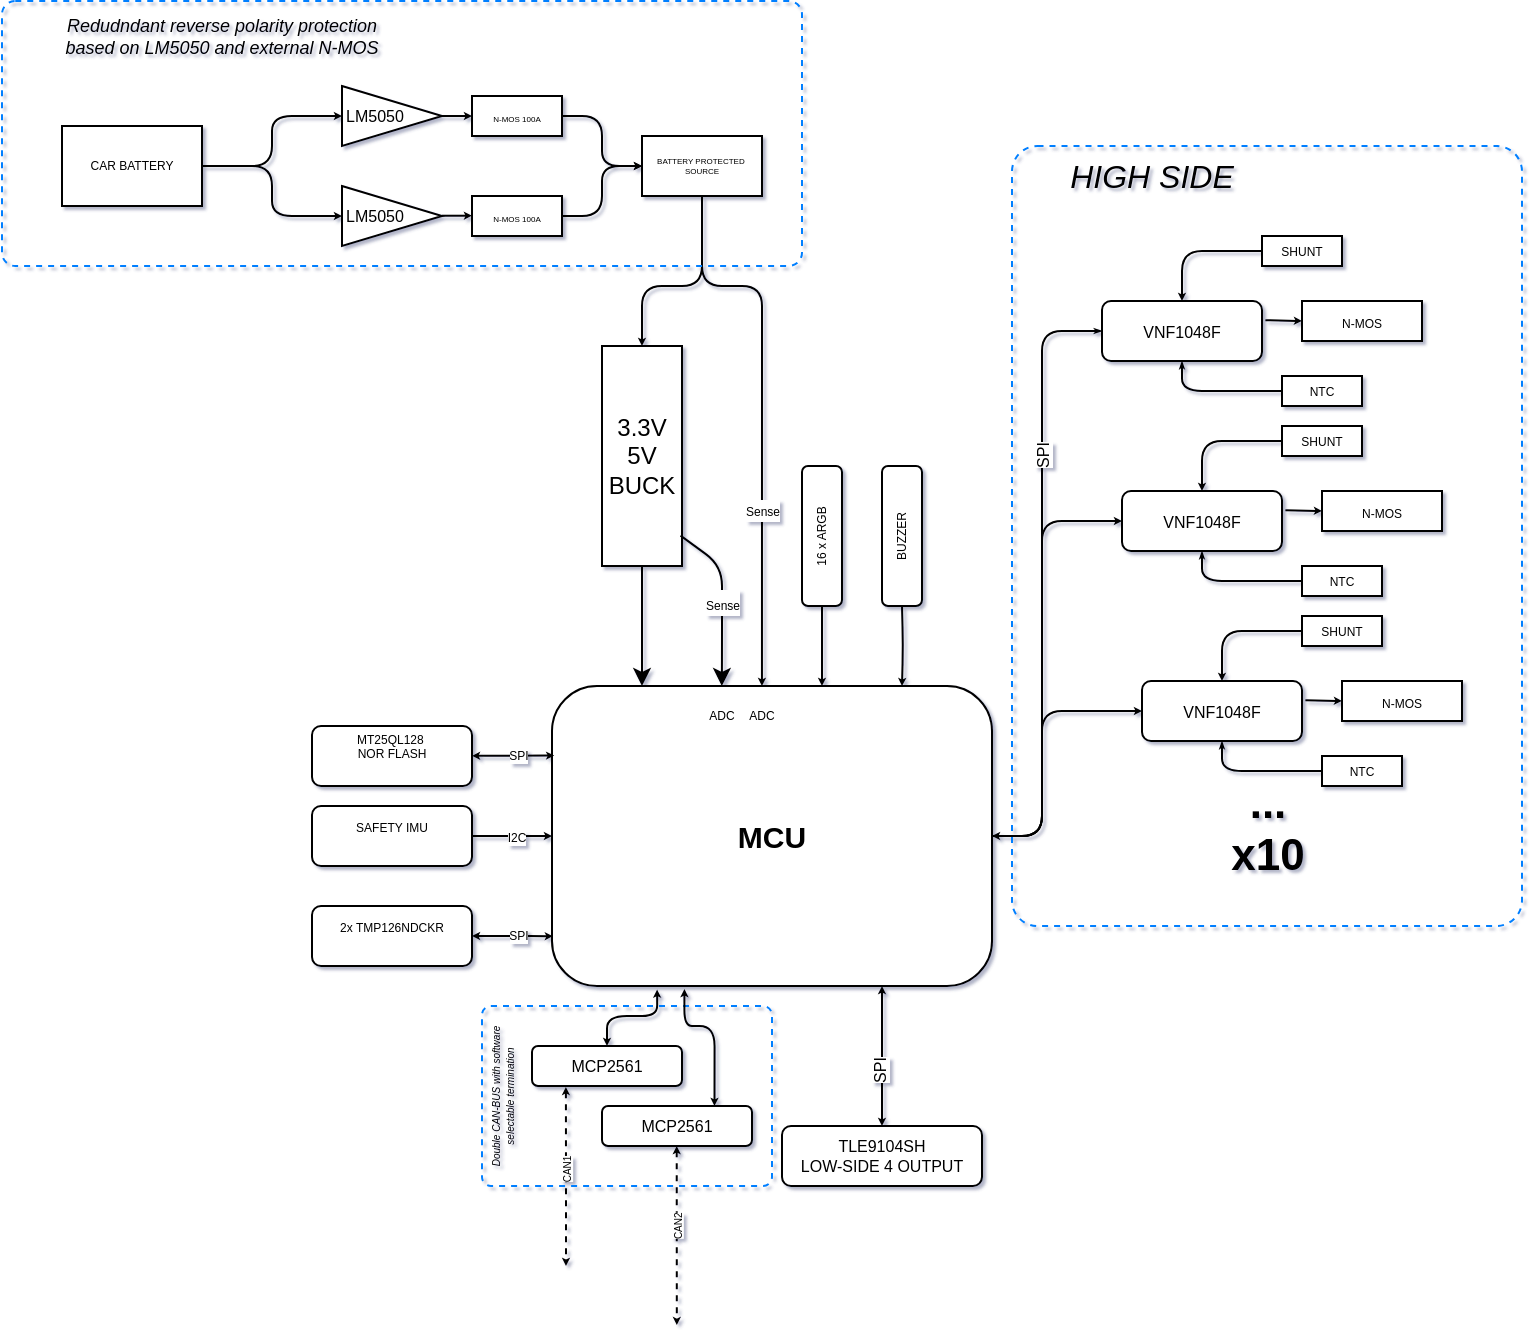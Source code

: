 <mxfile>
    <diagram id="0_6-5-6bxt9umy4chYQU" name="Page-1">
        <mxGraphModel dx="1358" dy="640" grid="1" gridSize="10" guides="1" tooltips="1" connect="1" arrows="1" fold="1" page="1" pageScale="1" pageWidth="1600" pageHeight="900" background="none" math="0" shadow="1">
            <root>
                <mxCell id="0"/>
                <mxCell id="1" parent="0"/>
                <mxCell id="103" value="" style="rounded=1;whiteSpace=wrap;html=1;shadow=0;glass=0;sketch=0;fontSize=8;strokeWidth=1;fillColor=none;dashed=1;strokeColor=#007FFF;perimeterSpacing=0;arcSize=5;" parent="1" vertex="1">
                    <mxGeometry x="280" y="520" width="145" height="90" as="geometry"/>
                </mxCell>
                <mxCell id="87" value="" style="rounded=1;whiteSpace=wrap;html=1;shadow=0;glass=0;sketch=0;fontSize=8;strokeWidth=1;fillColor=none;dashed=1;strokeColor=#007FFF;perimeterSpacing=0;arcSize=5;" parent="1" vertex="1">
                    <mxGeometry x="545" y="90" width="255" height="390" as="geometry"/>
                </mxCell>
                <mxCell id="57" style="edgeStyle=orthogonalEdgeStyle;html=1;entryX=0;entryY=0.5;entryDx=0;entryDy=0;fontSize=6;startArrow=classic;startFill=1;endArrow=classicThin;endFill=1;startSize=1;endSize=1;strokeWidth=1;elbow=vertical;" parent="1" source="2" target="49" edge="1">
                    <mxGeometry relative="1" as="geometry">
                        <Array as="points">
                            <mxPoint x="560" y="435"/>
                            <mxPoint x="560" y="183"/>
                        </Array>
                    </mxGeometry>
                </mxCell>
                <mxCell id="59" value="SPI" style="edgeLabel;html=1;align=center;verticalAlign=middle;resizable=0;points=[];fontSize=8;horizontal=0;" parent="57" vertex="1" connectable="0">
                    <mxGeometry x="0.053" relative="1" as="geometry">
                        <mxPoint y="-53" as="offset"/>
                    </mxGeometry>
                </mxCell>
                <mxCell id="119" style="edgeStyle=orthogonalEdgeStyle;html=1;entryX=0.5;entryY=1;entryDx=0;entryDy=0;fontSize=6;startArrow=classic;startFill=1;endArrow=none;endFill=0;startSize=1;endSize=1;strokeWidth=1;elbow=vertical;exitX=1;exitY=0;exitDx=0;exitDy=0;" parent="1" source="41" target="118" edge="1">
                    <mxGeometry relative="1" as="geometry"/>
                </mxCell>
                <mxCell id="2" value="&lt;b&gt;&lt;font style=&quot;font-size: 15px&quot;&gt;MCU&lt;/font&gt;&lt;/b&gt;" style="rounded=1;whiteSpace=wrap;html=1;glass=0;sketch=0;shadow=0;" parent="1" vertex="1">
                    <mxGeometry x="315" y="360" width="220" height="150" as="geometry"/>
                </mxCell>
                <mxCell id="9" style="edgeStyle=none;html=1;" parent="1" source="8" target="2" edge="1">
                    <mxGeometry relative="1" as="geometry">
                        <Array as="points">
                            <mxPoint x="360" y="360"/>
                        </Array>
                    </mxGeometry>
                </mxCell>
                <mxCell id="8" value="3.3V 5V BUCK" style="rounded=0;whiteSpace=wrap;html=1;shadow=0;glass=0;sketch=0;direction=north;" parent="1" vertex="1">
                    <mxGeometry x="340" y="190" width="40" height="110" as="geometry"/>
                </mxCell>
                <mxCell id="10" value="" style="endArrow=classic;html=1;exitX=0.138;exitY=0.982;exitDx=0;exitDy=0;exitPerimeter=0;entryX=0.386;entryY=0;entryDx=0;entryDy=0;entryPerimeter=0;" parent="1" source="8" target="2" edge="1">
                    <mxGeometry relative="1" as="geometry">
                        <mxPoint x="400" y="310" as="sourcePoint"/>
                        <mxPoint x="500" y="310" as="targetPoint"/>
                        <Array as="points">
                            <mxPoint x="400" y="300"/>
                            <mxPoint x="400" y="340"/>
                        </Array>
                    </mxGeometry>
                </mxCell>
                <mxCell id="11" value="&lt;font style=&quot;font-size: 6px&quot;&gt;Sense&lt;/font&gt;" style="edgeLabel;resizable=0;html=1;align=center;verticalAlign=middle;shadow=0;glass=0;sketch=0;" parent="10" connectable="0" vertex="1">
                    <mxGeometry relative="1" as="geometry"/>
                </mxCell>
                <mxCell id="14" style="edgeStyle=none;html=1;fontSize=6;" parent="1" source="12" target="2" edge="1">
                    <mxGeometry relative="1" as="geometry"/>
                </mxCell>
                <mxCell id="12" value="ADC" style="text;html=1;strokeColor=none;fillColor=none;align=center;verticalAlign=middle;whiteSpace=wrap;rounded=0;shadow=0;glass=0;sketch=0;fontSize=6;" parent="1" vertex="1">
                    <mxGeometry x="370" y="360" width="60" height="30" as="geometry"/>
                </mxCell>
                <mxCell id="34" style="edgeStyle=orthogonalEdgeStyle;html=1;fontSize=4;startSize=1;endSize=1;strokeWidth=1;" parent="1" source="15" target="20" edge="1">
                    <mxGeometry relative="1" as="geometry"/>
                </mxCell>
                <mxCell id="35" style="edgeStyle=orthogonalEdgeStyle;html=1;fontSize=4;startSize=1;endSize=1;strokeWidth=1;" parent="1" source="15" target="19" edge="1">
                    <mxGeometry relative="1" as="geometry"/>
                </mxCell>
                <mxCell id="15" value="CAR BATTERY" style="rounded=0;whiteSpace=wrap;html=1;shadow=0;glass=0;sketch=0;fontSize=6;" parent="1" vertex="1">
                    <mxGeometry x="70" y="80" width="70" height="40" as="geometry"/>
                </mxCell>
                <mxCell id="19" value="&lt;div&gt;&lt;span style=&quot;font-size: 8px&quot;&gt;LM5050&lt;/span&gt;&lt;/div&gt;" style="triangle;whiteSpace=wrap;html=1;fontSize=6;rounded=0;shadow=0;glass=0;sketch=0;align=left;" parent="1" vertex="1">
                    <mxGeometry x="210" y="110" width="50" height="30" as="geometry"/>
                </mxCell>
                <mxCell id="27" style="html=1;entryX=0;entryY=0.5;entryDx=0;entryDy=0;fontSize=4;strokeWidth=1;endSize=1;startSize=1;" parent="1" source="20" target="25" edge="1">
                    <mxGeometry relative="1" as="geometry"/>
                </mxCell>
                <mxCell id="20" value="&lt;div&gt;&lt;span style=&quot;font-size: 8px&quot;&gt;LM5050&lt;/span&gt;&lt;/div&gt;" style="triangle;whiteSpace=wrap;html=1;fontSize=6;rounded=0;shadow=0;glass=0;sketch=0;align=left;" parent="1" vertex="1">
                    <mxGeometry x="210" y="60" width="50" height="30" as="geometry"/>
                </mxCell>
                <mxCell id="32" style="edgeStyle=orthogonalEdgeStyle;html=1;entryX=0;entryY=0.5;entryDx=0;entryDy=0;fontSize=4;startSize=1;endSize=1;strokeWidth=1;" parent="1" source="25" target="30" edge="1">
                    <mxGeometry relative="1" as="geometry"/>
                </mxCell>
                <mxCell id="25" value="&lt;font style=&quot;font-size: 4px&quot;&gt;N-MOS 100A&lt;/font&gt;" style="rounded=0;whiteSpace=wrap;html=1;shadow=0;glass=0;sketch=0;fontSize=8;strokeWidth=1;" parent="1" vertex="1">
                    <mxGeometry x="275" y="65" width="45" height="20" as="geometry"/>
                </mxCell>
                <mxCell id="33" style="edgeStyle=orthogonalEdgeStyle;html=1;entryX=0;entryY=0.5;entryDx=0;entryDy=0;fontSize=4;startSize=1;endSize=1;strokeWidth=1;" parent="1" source="28" target="30" edge="1">
                    <mxGeometry relative="1" as="geometry"/>
                </mxCell>
                <mxCell id="28" value="&lt;font style=&quot;font-size: 4px&quot;&gt;N-MOS 100A&lt;/font&gt;" style="rounded=0;whiteSpace=wrap;html=1;shadow=0;glass=0;sketch=0;fontSize=8;strokeWidth=1;" parent="1" vertex="1">
                    <mxGeometry x="275" y="115" width="45" height="20" as="geometry"/>
                </mxCell>
                <mxCell id="29" style="html=1;entryX=0;entryY=0.5;entryDx=0;entryDy=0;fontSize=4;strokeWidth=1;endSize=1;startSize=1;" parent="1" edge="1">
                    <mxGeometry relative="1" as="geometry">
                        <mxPoint x="260.0" y="124.86" as="sourcePoint"/>
                        <mxPoint x="275" y="124.86" as="targetPoint"/>
                    </mxGeometry>
                </mxCell>
                <mxCell id="38" style="edgeStyle=orthogonalEdgeStyle;html=1;entryX=1;entryY=0.5;entryDx=0;entryDy=0;fontSize=9;startSize=1;endSize=1;strokeWidth=1;" parent="1" source="30" target="8" edge="1">
                    <mxGeometry relative="1" as="geometry">
                        <Array as="points">
                            <mxPoint x="390" y="160"/>
                            <mxPoint x="360" y="160"/>
                        </Array>
                    </mxGeometry>
                </mxCell>
                <mxCell id="39" style="html=1;fontSize=9;startSize=1;endSize=1;strokeWidth=1;entryX=0.833;entryY=0;entryDx=0;entryDy=0;entryPerimeter=0;edgeStyle=orthogonalEdgeStyle;elbow=vertical;" parent="1" source="30" target="12" edge="1">
                    <mxGeometry relative="1" as="geometry">
                        <mxPoint x="420" y="280" as="targetPoint"/>
                        <Array as="points">
                            <mxPoint x="390" y="160"/>
                            <mxPoint x="420" y="160"/>
                        </Array>
                    </mxGeometry>
                </mxCell>
                <mxCell id="40" value="&lt;font style=&quot;font-size: 6px&quot;&gt;Sense&lt;/font&gt;" style="edgeLabel;html=1;align=center;verticalAlign=middle;resizable=0;points=[];fontSize=9;" parent="39" vertex="1" connectable="0">
                    <mxGeometry x="0.359" relative="1" as="geometry">
                        <mxPoint as="offset"/>
                    </mxGeometry>
                </mxCell>
                <mxCell id="30" value="BATTERY PROTECTED&amp;nbsp; SOURCE" style="rounded=0;whiteSpace=wrap;html=1;shadow=0;glass=0;sketch=0;fontSize=4;strokeWidth=1;" parent="1" vertex="1">
                    <mxGeometry x="360" y="85" width="60" height="30" as="geometry"/>
                </mxCell>
                <mxCell id="37" value="Redudndant reverse polarity protection based on LM5050 and external N-MOS" style="text;html=1;strokeColor=none;fillColor=none;align=center;verticalAlign=middle;whiteSpace=wrap;rounded=0;shadow=0;glass=0;sketch=0;fontSize=9;fontStyle=2" parent="1" vertex="1">
                    <mxGeometry x="60" y="20" width="180" height="30" as="geometry"/>
                </mxCell>
                <mxCell id="41" value="ADC" style="text;html=1;strokeColor=none;fillColor=none;align=center;verticalAlign=middle;whiteSpace=wrap;rounded=0;shadow=0;glass=0;sketch=0;fontSize=6;" parent="1" vertex="1">
                    <mxGeometry x="390" y="360" width="60" height="30" as="geometry"/>
                </mxCell>
                <mxCell id="43" style="html=1;fontSize=15;startSize=1;endSize=1;strokeWidth=1;elbow=vertical;entryX=0.005;entryY=0.232;entryDx=0;entryDy=0;entryPerimeter=0;startArrow=classic;startFill=1;" parent="1" source="42" target="2" edge="1">
                    <mxGeometry relative="1" as="geometry"/>
                </mxCell>
                <mxCell id="48" value="SPI" style="edgeLabel;html=1;align=center;verticalAlign=middle;resizable=0;points=[];fontSize=6;" parent="43" vertex="1" connectable="0">
                    <mxGeometry x="0.247" y="-1" relative="1" as="geometry">
                        <mxPoint x="-3" y="-1" as="offset"/>
                    </mxGeometry>
                </mxCell>
                <mxCell id="42" value="MT25QL128&amp;nbsp;&lt;br&gt;NOR FLASH&lt;br&gt;&lt;h1 class=&quot;panel-title&quot;&gt;&lt;/h1&gt;" style="rounded=1;whiteSpace=wrap;html=1;shadow=0;glass=0;sketch=0;fontSize=6;strokeWidth=1;" parent="1" vertex="1">
                    <mxGeometry x="195" y="380" width="80" height="30" as="geometry"/>
                </mxCell>
                <mxCell id="46" style="html=1;fontSize=15;startSize=1;endSize=1;strokeWidth=1;elbow=vertical;entryX=0;entryY=0.5;entryDx=0;entryDy=0;" parent="1" source="44" target="2" edge="1">
                    <mxGeometry relative="1" as="geometry">
                        <mxPoint x="300" y="460" as="targetPoint"/>
                    </mxGeometry>
                </mxCell>
                <mxCell id="47" value="&lt;font style=&quot;font-size: 6px;&quot;&gt;I2C&lt;/font&gt;" style="edgeLabel;html=1;align=center;verticalAlign=middle;resizable=0;points=[];fontSize=6;horizontal=1;" parent="46" vertex="1" connectable="0">
                    <mxGeometry x="0.254" y="-1" relative="1" as="geometry">
                        <mxPoint x="-3" as="offset"/>
                    </mxGeometry>
                </mxCell>
                <mxCell id="44" value="SAFETY IMU&lt;br&gt;&lt;h1 class=&quot;panel-title&quot;&gt;&lt;/h1&gt;" style="rounded=1;whiteSpace=wrap;html=1;shadow=0;glass=0;sketch=0;fontSize=6;strokeWidth=1;" parent="1" vertex="1">
                    <mxGeometry x="195" y="420" width="80" height="30" as="geometry"/>
                </mxCell>
                <mxCell id="52" style="html=1;entryX=0;entryY=0.5;entryDx=0;entryDy=0;fontSize=6;startSize=1;endSize=1;strokeWidth=1;elbow=vertical;exitX=1.021;exitY=0.32;exitDx=0;exitDy=0;exitPerimeter=0;" parent="1" source="49" target="50" edge="1">
                    <mxGeometry relative="1" as="geometry"/>
                </mxCell>
                <mxCell id="67" style="edgeStyle=orthogonalEdgeStyle;html=1;entryX=0;entryY=0.5;entryDx=0;entryDy=0;fontSize=8;startArrow=classic;startFill=1;endArrow=none;endFill=0;startSize=1;endSize=1;strokeWidth=1;elbow=vertical;" parent="1" source="49" target="64" edge="1">
                    <mxGeometry relative="1" as="geometry"/>
                </mxCell>
                <mxCell id="49" value="&lt;font style=&quot;font-size: 8px&quot;&gt;VNF1048F&lt;/font&gt;" style="rounded=1;whiteSpace=wrap;html=1;shadow=0;glass=0;sketch=0;fontSize=6;strokeWidth=1;" parent="1" vertex="1">
                    <mxGeometry x="590" y="167.5" width="80" height="30" as="geometry"/>
                </mxCell>
                <mxCell id="50" value="&lt;font style=&quot;font-size: 6px&quot;&gt;N-MOS&lt;/font&gt;" style="rounded=0;whiteSpace=wrap;html=1;shadow=0;glass=0;sketch=0;fontSize=8;strokeWidth=1;" parent="1" vertex="1">
                    <mxGeometry x="690" y="167.5" width="60" height="20" as="geometry"/>
                </mxCell>
                <mxCell id="62" style="edgeStyle=orthogonalEdgeStyle;html=1;entryX=0.5;entryY=1;entryDx=0;entryDy=0;fontSize=8;startArrow=none;startFill=0;endArrow=classicThin;endFill=1;startSize=1;endSize=1;strokeWidth=1;elbow=vertical;" parent="1" source="54" target="49" edge="1">
                    <mxGeometry relative="1" as="geometry"/>
                </mxCell>
                <mxCell id="54" value="NTC" style="rounded=0;whiteSpace=wrap;html=1;shadow=0;glass=0;sketch=0;fontSize=6;strokeWidth=1;" parent="1" vertex="1">
                    <mxGeometry x="680" y="205" width="40" height="15" as="geometry"/>
                </mxCell>
                <mxCell id="64" value="SHUNT" style="rounded=0;whiteSpace=wrap;html=1;shadow=0;glass=0;sketch=0;fontSize=6;strokeWidth=1;" parent="1" vertex="1">
                    <mxGeometry x="670" y="135" width="40" height="15" as="geometry"/>
                </mxCell>
                <mxCell id="68" style="html=1;entryX=0;entryY=0.5;entryDx=0;entryDy=0;fontSize=6;startSize=1;endSize=1;strokeWidth=1;elbow=vertical;exitX=1.021;exitY=0.32;exitDx=0;exitDy=0;exitPerimeter=0;" parent="1" source="70" target="71" edge="1">
                    <mxGeometry relative="1" as="geometry"/>
                </mxCell>
                <mxCell id="69" style="edgeStyle=orthogonalEdgeStyle;html=1;entryX=0;entryY=0.5;entryDx=0;entryDy=0;fontSize=8;startArrow=classic;startFill=1;endArrow=none;endFill=0;startSize=1;endSize=1;strokeWidth=1;elbow=vertical;" parent="1" source="70" target="74" edge="1">
                    <mxGeometry relative="1" as="geometry"/>
                </mxCell>
                <mxCell id="84" style="edgeStyle=orthogonalEdgeStyle;html=1;entryX=1;entryY=0.5;entryDx=0;entryDy=0;fontSize=8;startArrow=classic;startFill=1;endArrow=none;endFill=0;startSize=1;endSize=1;strokeWidth=1;elbow=vertical;" parent="1" source="70" target="2" edge="1">
                    <mxGeometry relative="1" as="geometry">
                        <Array as="points">
                            <mxPoint x="560" y="278"/>
                            <mxPoint x="560" y="435"/>
                        </Array>
                    </mxGeometry>
                </mxCell>
                <mxCell id="70" value="&lt;font style=&quot;font-size: 8px&quot;&gt;VNF1048F&lt;/font&gt;" style="rounded=1;whiteSpace=wrap;html=1;shadow=0;glass=0;sketch=0;fontSize=6;strokeWidth=1;" parent="1" vertex="1">
                    <mxGeometry x="600" y="262.5" width="80" height="30" as="geometry"/>
                </mxCell>
                <mxCell id="71" value="&lt;font style=&quot;font-size: 6px&quot;&gt;N-MOS&lt;/font&gt;" style="rounded=0;whiteSpace=wrap;html=1;shadow=0;glass=0;sketch=0;fontSize=8;strokeWidth=1;" parent="1" vertex="1">
                    <mxGeometry x="700" y="262.5" width="60" height="20" as="geometry"/>
                </mxCell>
                <mxCell id="72" style="edgeStyle=orthogonalEdgeStyle;html=1;entryX=0.5;entryY=1;entryDx=0;entryDy=0;fontSize=8;startArrow=none;startFill=0;endArrow=classicThin;endFill=1;startSize=1;endSize=1;strokeWidth=1;elbow=vertical;" parent="1" source="73" target="70" edge="1">
                    <mxGeometry relative="1" as="geometry"/>
                </mxCell>
                <mxCell id="73" value="NTC" style="rounded=0;whiteSpace=wrap;html=1;shadow=0;glass=0;sketch=0;fontSize=6;strokeWidth=1;" parent="1" vertex="1">
                    <mxGeometry x="690" y="300" width="40" height="15" as="geometry"/>
                </mxCell>
                <mxCell id="74" value="SHUNT" style="rounded=0;whiteSpace=wrap;html=1;shadow=0;glass=0;sketch=0;fontSize=6;strokeWidth=1;" parent="1" vertex="1">
                    <mxGeometry x="680" y="230" width="40" height="15" as="geometry"/>
                </mxCell>
                <mxCell id="76" style="html=1;entryX=0;entryY=0.5;entryDx=0;entryDy=0;fontSize=6;startSize=1;endSize=1;strokeWidth=1;elbow=vertical;exitX=1.021;exitY=0.32;exitDx=0;exitDy=0;exitPerimeter=0;" parent="1" source="78" target="79" edge="1">
                    <mxGeometry relative="1" as="geometry"/>
                </mxCell>
                <mxCell id="77" style="edgeStyle=orthogonalEdgeStyle;html=1;entryX=0;entryY=0.5;entryDx=0;entryDy=0;fontSize=8;startArrow=classic;startFill=1;endArrow=none;endFill=0;startSize=1;endSize=1;strokeWidth=1;elbow=vertical;" parent="1" source="78" target="82" edge="1">
                    <mxGeometry relative="1" as="geometry"/>
                </mxCell>
                <mxCell id="83" style="edgeStyle=orthogonalEdgeStyle;html=1;entryX=1;entryY=0.5;entryDx=0;entryDy=0;fontSize=8;startArrow=classic;startFill=1;endArrow=none;endFill=0;startSize=1;endSize=1;strokeWidth=1;elbow=vertical;" parent="1" source="78" target="2" edge="1">
                    <mxGeometry relative="1" as="geometry">
                        <Array as="points">
                            <mxPoint x="560" y="373"/>
                            <mxPoint x="560" y="435"/>
                        </Array>
                    </mxGeometry>
                </mxCell>
                <mxCell id="78" value="&lt;font style=&quot;font-size: 8px&quot;&gt;VNF1048F&lt;/font&gt;" style="rounded=1;whiteSpace=wrap;html=1;shadow=0;glass=0;sketch=0;fontSize=6;strokeWidth=1;" parent="1" vertex="1">
                    <mxGeometry x="610" y="357.5" width="80" height="30" as="geometry"/>
                </mxCell>
                <mxCell id="79" value="&lt;font style=&quot;font-size: 6px&quot;&gt;N-MOS&lt;/font&gt;" style="rounded=0;whiteSpace=wrap;html=1;shadow=0;glass=0;sketch=0;fontSize=8;strokeWidth=1;" parent="1" vertex="1">
                    <mxGeometry x="710" y="357.5" width="60" height="20" as="geometry"/>
                </mxCell>
                <mxCell id="80" style="edgeStyle=orthogonalEdgeStyle;html=1;entryX=0.5;entryY=1;entryDx=0;entryDy=0;fontSize=8;startArrow=none;startFill=0;endArrow=classicThin;endFill=1;startSize=1;endSize=1;strokeWidth=1;elbow=vertical;" parent="1" source="81" target="78" edge="1">
                    <mxGeometry relative="1" as="geometry"/>
                </mxCell>
                <mxCell id="81" value="NTC" style="rounded=0;whiteSpace=wrap;html=1;shadow=0;glass=0;sketch=0;fontSize=6;strokeWidth=1;" parent="1" vertex="1">
                    <mxGeometry x="700" y="395" width="40" height="15" as="geometry"/>
                </mxCell>
                <mxCell id="82" value="SHUNT" style="rounded=0;whiteSpace=wrap;html=1;shadow=0;glass=0;sketch=0;fontSize=6;strokeWidth=1;" parent="1" vertex="1">
                    <mxGeometry x="690" y="325" width="40" height="15" as="geometry"/>
                </mxCell>
                <mxCell id="89" value="&lt;span style=&quot;font-size: 22px&quot;&gt;&lt;b&gt;... x10&lt;br&gt;&lt;br&gt;&lt;/b&gt;&lt;/span&gt;" style="text;html=1;strokeColor=none;fillColor=none;align=center;verticalAlign=middle;whiteSpace=wrap;rounded=0;shadow=0;glass=0;dashed=1;sketch=0;fontSize=8;" parent="1" vertex="1">
                    <mxGeometry x="642.5" y="430" width="60" height="30" as="geometry"/>
                </mxCell>
                <mxCell id="90" value="HIGH SIDE" style="text;html=1;strokeColor=none;fillColor=none;align=center;verticalAlign=middle;whiteSpace=wrap;rounded=0;shadow=0;glass=0;dashed=1;sketch=0;fontSize=16;fontStyle=2" parent="1" vertex="1">
                    <mxGeometry x="535" y="90" width="160" height="30" as="geometry"/>
                </mxCell>
                <mxCell id="93" style="html=1;entryX=0.75;entryY=1;entryDx=0;entryDy=0;fontSize=16;startArrow=classic;startFill=1;endArrow=classic;endFill=1;startSize=1;endSize=1;strokeWidth=1;elbow=vertical;" parent="1" source="92" target="2" edge="1">
                    <mxGeometry relative="1" as="geometry"/>
                </mxCell>
                <mxCell id="94" value="&lt;font style=&quot;font-size: 8px;&quot;&gt;SPI&lt;/font&gt;" style="edgeLabel;html=1;align=center;verticalAlign=middle;resizable=0;points=[];fontSize=8;horizontal=0;" parent="93" vertex="1" connectable="0">
                    <mxGeometry x="-0.208" y="1" relative="1" as="geometry">
                        <mxPoint as="offset"/>
                    </mxGeometry>
                </mxCell>
                <mxCell id="92" value="&lt;font style=&quot;font-size: 8px&quot;&gt;TLE9104SH&lt;br&gt;LOW-SIDE 4 OUTPUT&lt;br&gt;&lt;/font&gt;" style="rounded=1;whiteSpace=wrap;html=1;shadow=0;glass=0;sketch=0;fontSize=6;strokeWidth=1;" parent="1" vertex="1">
                    <mxGeometry x="430" y="580" width="100" height="30" as="geometry"/>
                </mxCell>
                <mxCell id="96" value="" style="rounded=1;whiteSpace=wrap;html=1;shadow=0;glass=0;sketch=0;fontSize=8;strokeWidth=1;fillColor=none;dashed=1;strokeColor=#007FFF;perimeterSpacing=0;arcSize=5;" parent="1" vertex="1">
                    <mxGeometry x="40" y="17.5" width="400" height="132.5" as="geometry"/>
                </mxCell>
                <mxCell id="101" style="edgeStyle=orthogonalEdgeStyle;html=1;entryX=0.239;entryY=1.012;entryDx=0;entryDy=0;entryPerimeter=0;fontSize=8;startArrow=classic;startFill=1;endArrow=classic;endFill=1;startSize=1;endSize=1;strokeWidth=1;elbow=vertical;" parent="1" source="98" target="2" edge="1">
                    <mxGeometry relative="1" as="geometry">
                        <Array as="points">
                            <mxPoint x="343" y="525"/>
                            <mxPoint x="368" y="525"/>
                        </Array>
                    </mxGeometry>
                </mxCell>
                <mxCell id="108" style="edgeStyle=orthogonalEdgeStyle;html=1;fontSize=5;startArrow=classic;startFill=1;endArrow=classic;endFill=1;startSize=1;endSize=1;strokeWidth=1;elbow=vertical;exitX=0.226;exitY=1.024;exitDx=0;exitDy=0;exitPerimeter=0;dashed=1;" parent="1" source="98" edge="1">
                    <mxGeometry relative="1" as="geometry">
                        <mxPoint x="322" y="650" as="targetPoint"/>
                    </mxGeometry>
                </mxCell>
                <mxCell id="110" value="CAN1" style="edgeLabel;html=1;align=center;verticalAlign=middle;resizable=0;points=[];fontSize=5;horizontal=0;" parent="108" vertex="1" connectable="0">
                    <mxGeometry x="-0.082" y="-1" relative="1" as="geometry">
                        <mxPoint as="offset"/>
                    </mxGeometry>
                </mxCell>
                <mxCell id="98" value="&lt;font style=&quot;font-size: 8px&quot;&gt;MCP2561&lt;br&gt;&lt;/font&gt;" style="rounded=1;whiteSpace=wrap;html=1;shadow=0;glass=0;sketch=0;fontSize=6;strokeWidth=1;" parent="1" vertex="1">
                    <mxGeometry x="305" y="540" width="75" height="20" as="geometry"/>
                </mxCell>
                <mxCell id="102" style="edgeStyle=orthogonalEdgeStyle;html=1;entryX=0.301;entryY=1.01;entryDx=0;entryDy=0;entryPerimeter=0;fontSize=8;startArrow=classic;startFill=1;endArrow=classic;endFill=1;startSize=1;endSize=1;strokeWidth=1;elbow=vertical;exitX=0.75;exitY=0;exitDx=0;exitDy=0;" parent="1" source="99" target="2" edge="1">
                    <mxGeometry relative="1" as="geometry">
                        <Array as="points">
                            <mxPoint x="396" y="530"/>
                            <mxPoint x="381" y="530"/>
                        </Array>
                    </mxGeometry>
                </mxCell>
                <mxCell id="99" value="&lt;font style=&quot;font-size: 8px&quot;&gt;MCP2561&lt;br&gt;&lt;/font&gt;" style="rounded=1;whiteSpace=wrap;html=1;shadow=0;glass=0;sketch=0;fontSize=6;strokeWidth=1;" parent="1" vertex="1">
                    <mxGeometry x="340" y="570" width="75" height="20" as="geometry"/>
                </mxCell>
                <mxCell id="104" value="&lt;font style=&quot;font-size: 5px&quot;&gt;Double CAN-BUS with software selectable termination&lt;/font&gt;" style="text;html=1;strokeColor=none;fillColor=none;align=center;verticalAlign=middle;whiteSpace=wrap;rounded=0;shadow=0;glass=0;dashed=1;sketch=0;fontSize=4;fontStyle=2;horizontal=0;" parent="1" vertex="1">
                    <mxGeometry x="280" y="520" width="20" height="90" as="geometry"/>
                </mxCell>
                <mxCell id="111" style="edgeStyle=orthogonalEdgeStyle;html=1;fontSize=5;startArrow=classic;startFill=1;endArrow=classic;endFill=1;startSize=1;endSize=1;strokeWidth=1;elbow=vertical;exitX=0.226;exitY=1.024;exitDx=0;exitDy=0;exitPerimeter=0;dashed=1;" parent="1" edge="1">
                    <mxGeometry relative="1" as="geometry">
                        <mxPoint x="377.41" y="679.52" as="targetPoint"/>
                        <mxPoint x="377.36" y="590" as="sourcePoint"/>
                    </mxGeometry>
                </mxCell>
                <mxCell id="112" value="CAN2" style="edgeLabel;html=1;align=center;verticalAlign=middle;resizable=0;points=[];fontSize=5;horizontal=0;" parent="111" vertex="1" connectable="0">
                    <mxGeometry x="-0.082" y="-1" relative="1" as="geometry">
                        <mxPoint as="offset"/>
                    </mxGeometry>
                </mxCell>
                <mxCell id="114" style="edgeStyle=orthogonalEdgeStyle;html=1;entryX=0.002;entryY=0.834;entryDx=0;entryDy=0;entryPerimeter=0;fontSize=5;startArrow=classic;startFill=1;endArrow=classic;endFill=1;startSize=1;endSize=1;strokeWidth=1;elbow=vertical;" parent="1" source="113" target="2" edge="1">
                    <mxGeometry relative="1" as="geometry"/>
                </mxCell>
                <mxCell id="115" value="SPI" style="edgeLabel;html=1;align=center;verticalAlign=middle;resizable=0;points=[];fontSize=6;" parent="114" vertex="1" connectable="0">
                    <mxGeometry x="-0.176" relative="1" as="geometry">
                        <mxPoint x="6" as="offset"/>
                    </mxGeometry>
                </mxCell>
                <mxCell id="113" value="2x TMP126NDCKR&lt;br&gt;&lt;h1 class=&quot;panel-title&quot;&gt;&lt;/h1&gt;" style="rounded=1;whiteSpace=wrap;html=1;shadow=0;glass=0;sketch=0;fontSize=6;strokeWidth=1;" parent="1" vertex="1">
                    <mxGeometry x="195" y="470" width="80" height="30" as="geometry"/>
                </mxCell>
                <mxCell id="118" value="16 x ARGB" style="rounded=1;whiteSpace=wrap;html=1;shadow=0;glass=0;sketch=0;fontSize=6;strokeWidth=1;horizontal=0;" parent="1" vertex="1">
                    <mxGeometry x="440" y="250" width="20" height="70" as="geometry"/>
                </mxCell>
                <mxCell id="120" style="edgeStyle=orthogonalEdgeStyle;html=1;entryX=0.5;entryY=1;entryDx=0;entryDy=0;fontSize=6;startArrow=classic;startFill=1;endArrow=none;endFill=0;startSize=1;endSize=1;strokeWidth=1;elbow=vertical;exitX=1;exitY=0;exitDx=0;exitDy=0;" parent="1" target="121" edge="1">
                    <mxGeometry relative="1" as="geometry">
                        <mxPoint x="490" y="360" as="sourcePoint"/>
                    </mxGeometry>
                </mxCell>
                <mxCell id="121" value="BUZZER" style="rounded=1;whiteSpace=wrap;html=1;shadow=0;glass=0;sketch=0;fontSize=6;strokeWidth=1;horizontal=0;" parent="1" vertex="1">
                    <mxGeometry x="480" y="250" width="20" height="70" as="geometry"/>
                </mxCell>
            </root>
        </mxGraphModel>
    </diagram>
</mxfile>